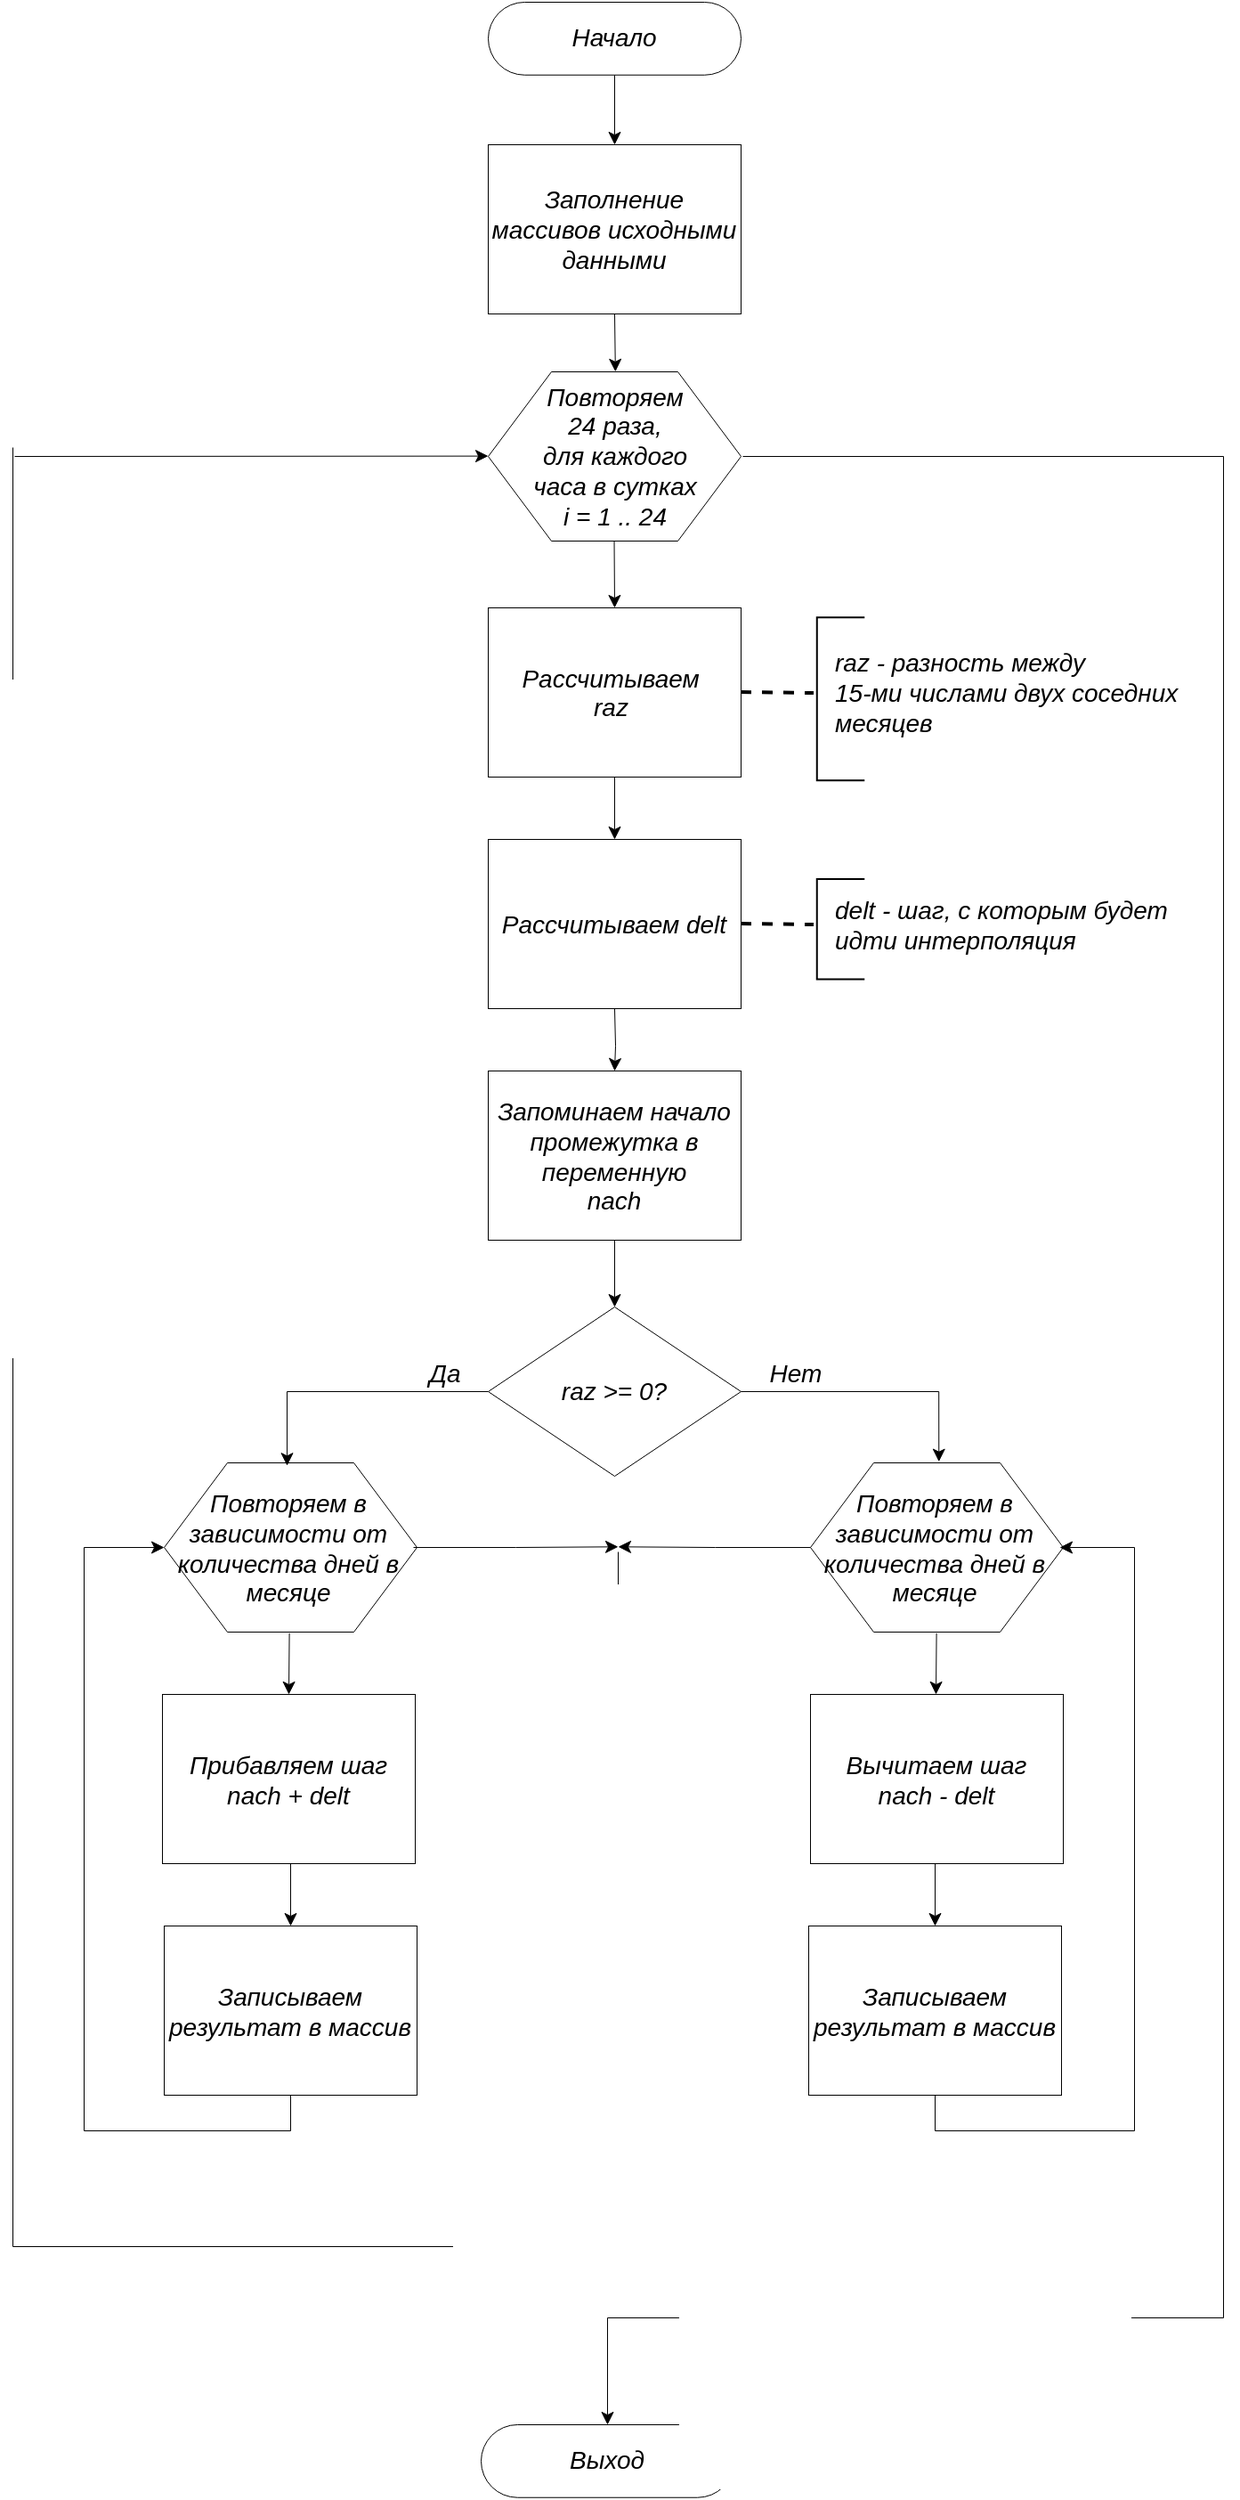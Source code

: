 <mxfile version="14.7.10" type="github">
  <diagram id="hwC4SEaQMCPyBl5hRSAV" name="Page-1">
    <mxGraphModel dx="1730" dy="2081" grid="1" gridSize="10" guides="1" tooltips="1" connect="1" arrows="1" fold="1" page="1" pageScale="1" pageWidth="827" pageHeight="1169" math="0" shadow="0">
      <root>
        <mxCell id="0" />
        <mxCell id="1" parent="0" />
        <mxCell id="vhvGY6MIyfmY1ptXDZxQ-31" value="" style="verticalLabelPosition=bottom;verticalAlign=top;html=1;shape=mxgraph.basic.polygon;polyCoords=[[0.25,0],[0.75,0],[1,0.5],[1,0.5],[0.75,1],[0.25,1],[0,0.5],[0,0.5]];polyline=0;fontSize=14;strokeWidth=0.5;" vertex="1" parent="1">
          <mxGeometry x="528" y="680" width="142" height="95" as="geometry" />
        </mxCell>
        <mxCell id="vhvGY6MIyfmY1ptXDZxQ-32" value="" style="verticalLabelPosition=bottom;verticalAlign=top;html=1;shape=mxgraph.basic.polygon;polyCoords=[[0.25,0],[0.75,0],[1,0.5],[1,0.5],[0.75,1],[0.25,1],[0,0.5],[0,0.5]];polyline=0;fontSize=14;strokeWidth=0.5;" vertex="1" parent="1">
          <mxGeometry x="165" y="680" width="142" height="95" as="geometry" />
        </mxCell>
        <mxCell id="vhvGY6MIyfmY1ptXDZxQ-1" value="" style="verticalLabelPosition=bottom;verticalAlign=top;html=1;shape=mxgraph.basic.polygon;polyCoords=[[0.25,0],[0.75,0],[1,0.5],[1,0.5],[0.75,1],[0.25,1],[0,0.5],[0,0.5]];polyline=0;fontSize=14;strokeWidth=0.5;" vertex="1" parent="1">
          <mxGeometry x="347" y="67.5" width="142" height="95" as="geometry" />
        </mxCell>
        <mxCell id="O2SbVEeWKp02B8JiuFix-11" style="edgeStyle=orthogonalEdgeStyle;rounded=0;orthogonalLoop=1;jettySize=auto;html=1;exitX=0.5;exitY=1;exitDx=0;exitDy=0;entryX=0.5;entryY=0;entryDx=0;entryDy=0;strokeWidth=0.5;fontSize=14;" parent="1" source="O2SbVEeWKp02B8JiuFix-1" target="O2SbVEeWKp02B8JiuFix-3" edge="1">
          <mxGeometry relative="1" as="geometry" />
        </mxCell>
        <mxCell id="O2SbVEeWKp02B8JiuFix-1" value="&lt;i style=&quot;font-size: 14px;&quot;&gt;Начало&lt;/i&gt;" style="rounded=1;whiteSpace=wrap;html=1;strokeWidth=0.5;fontSize=14;arcSize=50;" parent="1" vertex="1">
          <mxGeometry x="347" y="-140" width="142" height="40.87" as="geometry" />
        </mxCell>
        <mxCell id="O2SbVEeWKp02B8JiuFix-2" value="&lt;i style=&quot;font-size: 14px;&quot;&gt;Выход&lt;/i&gt;" style="rounded=1;whiteSpace=wrap;html=1;strokeWidth=0.5;fontSize=14;arcSize=50;" parent="1" vertex="1">
          <mxGeometry x="343" y="1220" width="142" height="40.87" as="geometry" />
        </mxCell>
        <mxCell id="vhvGY6MIyfmY1ptXDZxQ-18" style="edgeStyle=orthogonalEdgeStyle;rounded=0;orthogonalLoop=1;jettySize=auto;html=1;exitX=0.5;exitY=1;exitDx=0;exitDy=0;entryX=0.503;entryY=-0.001;entryDx=0;entryDy=0;entryPerimeter=0;fontSize=14;strokeWidth=0.5;" edge="1" parent="1" source="O2SbVEeWKp02B8JiuFix-3" target="vhvGY6MIyfmY1ptXDZxQ-1">
          <mxGeometry relative="1" as="geometry" />
        </mxCell>
        <mxCell id="O2SbVEeWKp02B8JiuFix-3" value="&lt;i style=&quot;font-size: 14px;&quot;&gt;Заполнение массивов исходными данными&lt;/i&gt;" style="rounded=0;whiteSpace=wrap;html=1;strokeWidth=0.5;fontSize=14;" parent="1" vertex="1">
          <mxGeometry x="347" y="-60" width="142" height="95" as="geometry" />
        </mxCell>
        <mxCell id="O2SbVEeWKp02B8JiuFix-26" style="edgeStyle=orthogonalEdgeStyle;rounded=0;orthogonalLoop=1;jettySize=auto;html=1;exitX=0.5;exitY=1;exitDx=0;exitDy=0;strokeWidth=0.5;fontSize=14;" parent="1" target="O2SbVEeWKp02B8JiuFix-24" edge="1">
          <mxGeometry relative="1" as="geometry">
            <mxPoint x="418" y="425" as="sourcePoint" />
          </mxGeometry>
        </mxCell>
        <mxCell id="O2SbVEeWKp02B8JiuFix-37" style="edgeStyle=orthogonalEdgeStyle;rounded=0;orthogonalLoop=1;jettySize=auto;html=1;exitX=0.5;exitY=1;exitDx=0;exitDy=0;entryX=0.5;entryY=0;entryDx=0;entryDy=0;strokeWidth=0.5;fontSize=14;" parent="1" target="O2SbVEeWKp02B8JiuFix-28" edge="1">
          <mxGeometry relative="1" as="geometry">
            <mxPoint x="418.0" y="555" as="sourcePoint" />
          </mxGeometry>
        </mxCell>
        <mxCell id="O2SbVEeWKp02B8JiuFix-24" value="&lt;i style=&quot;font-size: 14px;&quot;&gt;Запоминаем начало промежутка в переменную&lt;br style=&quot;font-size: 14px;&quot;&gt;nach&lt;/i&gt;" style="rounded=0;whiteSpace=wrap;html=1;strokeWidth=0.5;fontSize=14;" parent="1" vertex="1">
          <mxGeometry x="347" y="460" width="142" height="95" as="geometry" />
        </mxCell>
        <mxCell id="vhvGY6MIyfmY1ptXDZxQ-33" style="edgeStyle=orthogonalEdgeStyle;rounded=0;sketch=0;jumpSize=6;orthogonalLoop=1;jettySize=auto;html=1;exitX=0;exitY=0.5;exitDx=0;exitDy=0;shadow=0;fontSize=14;strokeWidth=0.5;entryX=0.486;entryY=0.017;entryDx=0;entryDy=0;entryPerimeter=0;" edge="1" parent="1" source="O2SbVEeWKp02B8JiuFix-28" target="vhvGY6MIyfmY1ptXDZxQ-32">
          <mxGeometry relative="1" as="geometry">
            <mxPoint x="220" y="639.941" as="targetPoint" />
            <Array as="points">
              <mxPoint x="234" y="640" />
            </Array>
          </mxGeometry>
        </mxCell>
        <mxCell id="vhvGY6MIyfmY1ptXDZxQ-35" style="edgeStyle=orthogonalEdgeStyle;rounded=0;sketch=0;jumpSize=6;orthogonalLoop=1;jettySize=auto;html=1;exitX=1;exitY=0.5;exitDx=0;exitDy=0;entryX=0.508;entryY=-0.007;entryDx=0;entryDy=0;entryPerimeter=0;shadow=0;fontSize=14;strokeWidth=0.5;" edge="1" parent="1" source="O2SbVEeWKp02B8JiuFix-28" target="vhvGY6MIyfmY1ptXDZxQ-31">
          <mxGeometry relative="1" as="geometry" />
        </mxCell>
        <mxCell id="O2SbVEeWKp02B8JiuFix-28" value="&lt;i style=&quot;font-size: 14px;&quot;&gt;raz &amp;gt;= 0?&lt;/i&gt;" style="rhombus;whiteSpace=wrap;html=1;strokeWidth=0.5;fontSize=14;verticalAlign=middle;" parent="1" vertex="1">
          <mxGeometry x="347" y="592.5" width="142" height="95" as="geometry" />
        </mxCell>
        <mxCell id="O2SbVEeWKp02B8JiuFix-66" style="edgeStyle=orthogonalEdgeStyle;rounded=0;orthogonalLoop=1;jettySize=auto;html=1;exitX=0.5;exitY=1;exitDx=0;exitDy=0;entryX=0.5;entryY=0;entryDx=0;entryDy=0;strokeWidth=0.5;fontSize=14;" parent="1" target="O2SbVEeWKp02B8JiuFix-65" edge="1">
          <mxGeometry relative="1" as="geometry">
            <mxPoint x="236" y="905" as="sourcePoint" />
          </mxGeometry>
        </mxCell>
        <mxCell id="O2SbVEeWKp02B8JiuFix-35" value="&lt;i&gt;Нет&lt;/i&gt;" style="text;html=1;strokeColor=none;fillColor=none;align=center;verticalAlign=middle;whiteSpace=wrap;rounded=0;strokeWidth=0.5;fontSize=14;" parent="1" vertex="1">
          <mxGeometry x="500" y="620" width="40" height="20" as="geometry" />
        </mxCell>
        <mxCell id="O2SbVEeWKp02B8JiuFix-36" value="&lt;i&gt;Да&lt;/i&gt;" style="text;html=1;strokeColor=none;fillColor=none;align=center;verticalAlign=middle;whiteSpace=wrap;rounded=0;strokeWidth=0.5;fontSize=14;" parent="1" vertex="1">
          <mxGeometry x="303" y="620" width="40" height="20" as="geometry" />
        </mxCell>
        <mxCell id="vhvGY6MIyfmY1ptXDZxQ-68" style="edgeStyle=orthogonalEdgeStyle;rounded=0;sketch=0;jumpSize=6;orthogonalLoop=1;jettySize=auto;html=1;exitX=1;exitY=0.5;exitDx=0;exitDy=0;shadow=0;fontSize=14;strokeWidth=0.5;" edge="1" parent="1" source="O2SbVEeWKp02B8JiuFix-55">
          <mxGeometry relative="1" as="geometry">
            <mxPoint x="420" y="727.143" as="targetPoint" />
          </mxGeometry>
        </mxCell>
        <mxCell id="O2SbVEeWKp02B8JiuFix-55" value="&lt;i style=&quot;font-size: 14px;&quot;&gt;Повторяем в зависимости от количества дней в месяце&lt;/i&gt;" style="text;html=1;strokeColor=none;fillColor=none;align=center;verticalAlign=middle;whiteSpace=wrap;rounded=0;strokeWidth=0.5;fontSize=14;" parent="1" vertex="1">
          <mxGeometry x="165" y="717.5" width="140" height="20" as="geometry" />
        </mxCell>
        <mxCell id="vhvGY6MIyfmY1ptXDZxQ-69" style="edgeStyle=orthogonalEdgeStyle;rounded=0;sketch=0;jumpSize=6;orthogonalLoop=1;jettySize=auto;html=1;exitX=0;exitY=0.5;exitDx=0;exitDy=0;shadow=0;fontSize=14;strokeWidth=0.5;" edge="1" parent="1" source="O2SbVEeWKp02B8JiuFix-62">
          <mxGeometry relative="1" as="geometry">
            <mxPoint x="420" y="727.143" as="targetPoint" />
          </mxGeometry>
        </mxCell>
        <mxCell id="O2SbVEeWKp02B8JiuFix-62" value="&lt;i style=&quot;font-size: 14px;&quot;&gt;Повторяем в зависимости от количества дней в месяце&lt;/i&gt;" style="text;html=1;strokeColor=none;fillColor=none;align=center;verticalAlign=middle;whiteSpace=wrap;rounded=0;strokeWidth=0.5;fontSize=14;" parent="1" vertex="1">
          <mxGeometry x="528" y="717.5" width="140" height="20" as="geometry" />
        </mxCell>
        <mxCell id="vhvGY6MIyfmY1ptXDZxQ-59" style="edgeStyle=orthogonalEdgeStyle;rounded=0;sketch=0;jumpSize=6;orthogonalLoop=1;jettySize=auto;html=1;exitX=0.5;exitY=1;exitDx=0;exitDy=0;entryX=0;entryY=0.5;entryDx=0;entryDy=0;shadow=0;fontSize=14;strokeWidth=0.5;" edge="1" parent="1" source="O2SbVEeWKp02B8JiuFix-65" target="O2SbVEeWKp02B8JiuFix-55">
          <mxGeometry relative="1" as="geometry">
            <Array as="points">
              <mxPoint x="236" y="1055" />
              <mxPoint x="120" y="1055" />
              <mxPoint x="120" y="728" />
            </Array>
          </mxGeometry>
        </mxCell>
        <mxCell id="O2SbVEeWKp02B8JiuFix-65" value="&lt;i style=&quot;font-size: 14px;&quot;&gt;Записываем результат в массив&lt;/i&gt;" style="rounded=0;whiteSpace=wrap;html=1;strokeWidth=0.5;fontSize=14;" parent="1" vertex="1">
          <mxGeometry x="165" y="940" width="142" height="95" as="geometry" />
        </mxCell>
        <mxCell id="vhvGY6MIyfmY1ptXDZxQ-61" style="edgeStyle=orthogonalEdgeStyle;rounded=0;sketch=0;jumpSize=6;orthogonalLoop=1;jettySize=auto;html=1;exitX=0.5;exitY=1;exitDx=0;exitDy=0;entryX=1;entryY=0.5;entryDx=0;entryDy=0;shadow=0;fontSize=14;strokeWidth=0.5;" edge="1" parent="1" source="O2SbVEeWKp02B8JiuFix-70" target="O2SbVEeWKp02B8JiuFix-62">
          <mxGeometry relative="1" as="geometry">
            <Array as="points">
              <mxPoint x="598" y="1055" />
              <mxPoint x="710" y="1055" />
              <mxPoint x="710" y="727" />
            </Array>
          </mxGeometry>
        </mxCell>
        <mxCell id="O2SbVEeWKp02B8JiuFix-70" value="&lt;i style=&quot;font-size: 14px;&quot;&gt;Записываем результат в массив&lt;/i&gt;" style="rounded=0;whiteSpace=wrap;html=1;strokeWidth=0.5;fontSize=14;" parent="1" vertex="1">
          <mxGeometry x="527" y="940" width="142" height="95" as="geometry" />
        </mxCell>
        <mxCell id="vhvGY6MIyfmY1ptXDZxQ-2" value="&lt;i&gt;Рассчитываем delt&lt;/i&gt;" style="rounded=0;whiteSpace=wrap;html=1;strokeWidth=0.5;fontSize=14;" vertex="1" parent="1">
          <mxGeometry x="347" y="330" width="142" height="95" as="geometry" />
        </mxCell>
        <mxCell id="vhvGY6MIyfmY1ptXDZxQ-20" style="edgeStyle=orthogonalEdgeStyle;rounded=0;orthogonalLoop=1;jettySize=auto;html=1;exitX=0.5;exitY=1;exitDx=0;exitDy=0;entryX=0.5;entryY=0;entryDx=0;entryDy=0;fontSize=14;strokeWidth=0.5;" edge="1" parent="1" source="vhvGY6MIyfmY1ptXDZxQ-3" target="vhvGY6MIyfmY1ptXDZxQ-2">
          <mxGeometry relative="1" as="geometry" />
        </mxCell>
        <mxCell id="vhvGY6MIyfmY1ptXDZxQ-3" value="&lt;font style=&quot;font-size: 14px&quot;&gt;&lt;i&gt;Рассчитываем&amp;nbsp;&lt;br&gt;&lt;/i&gt;&lt;i&gt;&lt;span lang=&quot;EN-US&quot; style=&quot;line-height: 115%&quot;&gt;raz&lt;/span&gt;&lt;span style=&quot;line-height: 115% ; font-family: &amp;#34;times new roman&amp;#34; , serif&quot;&gt;&amp;nbsp;&lt;/span&gt;&lt;/i&gt;&lt;/font&gt;&lt;i style=&quot;font-size: 14px&quot;&gt;&lt;br&gt;&lt;/i&gt;" style="rounded=0;whiteSpace=wrap;html=1;strokeWidth=0.5;fontSize=14;" vertex="1" parent="1">
          <mxGeometry x="347" y="200" width="142" height="95" as="geometry" />
        </mxCell>
        <mxCell id="vhvGY6MIyfmY1ptXDZxQ-62" style="edgeStyle=orthogonalEdgeStyle;rounded=0;sketch=0;jumpSize=6;orthogonalLoop=1;jettySize=auto;html=1;entryX=0.5;entryY=0;entryDx=0;entryDy=0;shadow=0;fontSize=14;strokeWidth=0.5;" edge="1" parent="1" target="O2SbVEeWKp02B8JiuFix-2">
          <mxGeometry relative="1" as="geometry">
            <mxPoint x="490" y="115" as="sourcePoint" />
            <Array as="points">
              <mxPoint x="760" y="115" />
              <mxPoint x="760" y="1160" />
              <mxPoint x="414" y="1160" />
            </Array>
          </mxGeometry>
        </mxCell>
        <mxCell id="vhvGY6MIyfmY1ptXDZxQ-9" value="&lt;i&gt;Повторяем&lt;br&gt;24 раза,&lt;br&gt;для каждого&lt;br&gt;часа в сутках&lt;br&gt;&lt;/i&gt;&lt;i&gt;i = 1 .. 24&lt;/i&gt;" style="text;html=1;align=center;verticalAlign=middle;resizable=0;points=[];autosize=1;strokeColor=none;fontSize=14;" vertex="1" parent="1">
          <mxGeometry x="363" y="70" width="110" height="90" as="geometry" />
        </mxCell>
        <mxCell id="vhvGY6MIyfmY1ptXDZxQ-19" style="edgeStyle=orthogonalEdgeStyle;rounded=0;orthogonalLoop=1;jettySize=auto;html=1;exitX=0.5;exitY=1;exitDx=0;exitDy=0;entryX=0.5;entryY=0;entryDx=0;entryDy=0;fontSize=14;strokeWidth=0.5;" edge="1" parent="1" target="vhvGY6MIyfmY1ptXDZxQ-3">
          <mxGeometry relative="1" as="geometry">
            <mxPoint x="417.76" y="162.5" as="sourcePoint" />
            <mxPoint x="418.186" y="194.905" as="targetPoint" />
          </mxGeometry>
        </mxCell>
        <mxCell id="vhvGY6MIyfmY1ptXDZxQ-22" value="" style="endArrow=none;html=1;fontSize=14;strokeWidth=2;exitX=1;exitY=0.5;exitDx=0;exitDy=0;dashed=1;jumpSize=6;shadow=0;sketch=0;" edge="1" parent="1" source="vhvGY6MIyfmY1ptXDZxQ-3">
          <mxGeometry width="50" height="50" relative="1" as="geometry">
            <mxPoint x="490" y="280" as="sourcePoint" />
            <mxPoint x="530" y="248" as="targetPoint" />
          </mxGeometry>
        </mxCell>
        <mxCell id="vhvGY6MIyfmY1ptXDZxQ-25" value="" style="shape=partialRectangle;whiteSpace=wrap;html=1;bottom=1;right=1;left=1;top=0;fillColor=none;routingCenterX=-0.5;fontSize=14;strokeWidth=1;verticalAlign=middle;rotation=90;" vertex="1" parent="1">
          <mxGeometry x="499.23" y="238.28" width="91.56" height="26.25" as="geometry" />
        </mxCell>
        <mxCell id="vhvGY6MIyfmY1ptXDZxQ-26" value="&lt;i&gt;raz - разность между &lt;br&gt;15-ми числами двух соседних &lt;br&gt;месяцев&lt;/i&gt;" style="text;html=1;align=left;verticalAlign=middle;resizable=0;points=[];autosize=1;strokeColor=none;fontSize=14;" vertex="1" parent="1">
          <mxGeometry x="540" y="217.5" width="210" height="60" as="geometry" />
        </mxCell>
        <mxCell id="vhvGY6MIyfmY1ptXDZxQ-28" value="" style="endArrow=none;html=1;fontSize=14;strokeWidth=2;exitX=1;exitY=0.5;exitDx=0;exitDy=0;dashed=1;jumpSize=6;shadow=0;sketch=0;" edge="1" parent="1">
          <mxGeometry width="50" height="50" relative="1" as="geometry">
            <mxPoint x="489" y="377.5" as="sourcePoint" />
            <mxPoint x="530" y="378" as="targetPoint" />
          </mxGeometry>
        </mxCell>
        <mxCell id="vhvGY6MIyfmY1ptXDZxQ-29" value="" style="shape=partialRectangle;whiteSpace=wrap;html=1;bottom=1;right=1;left=1;top=0;fillColor=none;routingCenterX=-0.5;fontSize=14;strokeWidth=1;verticalAlign=middle;rotation=90;" vertex="1" parent="1">
          <mxGeometry x="516.88" y="367.51" width="56.25" height="26.25" as="geometry" />
        </mxCell>
        <mxCell id="vhvGY6MIyfmY1ptXDZxQ-30" value="&lt;i&gt;&lt;span style=&quot;text-align: center&quot;&gt;delt&amp;nbsp;&lt;/span&gt;- шаг, с которым будет &lt;br&gt;идти интерполяция&amp;nbsp;&lt;/i&gt;" style="text;html=1;align=left;verticalAlign=middle;resizable=0;points=[];autosize=1;strokeColor=none;fontSize=14;" vertex="1" parent="1">
          <mxGeometry x="540" y="357.5" width="200" height="40" as="geometry" />
        </mxCell>
        <mxCell id="vhvGY6MIyfmY1ptXDZxQ-38" value="&lt;i&gt;&lt;span&gt;Прибавляем шаг&lt;/span&gt;&lt;br&gt;&lt;span&gt;nach + delt&lt;/span&gt;&lt;/i&gt;" style="rounded=0;whiteSpace=wrap;html=1;strokeWidth=0.5;fontSize=14;" vertex="1" parent="1">
          <mxGeometry x="164" y="810" width="142" height="95" as="geometry" />
        </mxCell>
        <mxCell id="vhvGY6MIyfmY1ptXDZxQ-44" style="edgeStyle=orthogonalEdgeStyle;rounded=0;sketch=0;jumpSize=6;orthogonalLoop=1;jettySize=auto;html=1;exitX=0.5;exitY=1;exitDx=0;exitDy=0;entryX=0.5;entryY=0;entryDx=0;entryDy=0;shadow=0;fontSize=14;strokeWidth=0.5;" edge="1" parent="1" source="vhvGY6MIyfmY1ptXDZxQ-40" target="O2SbVEeWKp02B8JiuFix-70">
          <mxGeometry relative="1" as="geometry" />
        </mxCell>
        <mxCell id="vhvGY6MIyfmY1ptXDZxQ-40" value="&lt;i&gt;Вычитаем шаг&lt;br&gt;nach - delt&lt;/i&gt;" style="rounded=0;whiteSpace=wrap;html=1;strokeWidth=0.5;fontSize=14;" vertex="1" parent="1">
          <mxGeometry x="528" y="810" width="142" height="95" as="geometry" />
        </mxCell>
        <mxCell id="vhvGY6MIyfmY1ptXDZxQ-41" value="" style="endArrow=classic;html=1;shadow=0;fontSize=14;strokeWidth=0.5;exitX=0.495;exitY=1.007;exitDx=0;exitDy=0;exitPerimeter=0;entryX=0.5;entryY=0;entryDx=0;entryDy=0;" edge="1" parent="1" source="vhvGY6MIyfmY1ptXDZxQ-32" target="vhvGY6MIyfmY1ptXDZxQ-38">
          <mxGeometry width="50" height="50" relative="1" as="geometry">
            <mxPoint x="220" y="720" as="sourcePoint" />
            <mxPoint x="270" y="670" as="targetPoint" />
          </mxGeometry>
        </mxCell>
        <mxCell id="vhvGY6MIyfmY1ptXDZxQ-42" value="" style="endArrow=classic;html=1;shadow=0;fontSize=14;strokeWidth=0.5;exitX=0.495;exitY=1.007;exitDx=0;exitDy=0;exitPerimeter=0;entryX=0.5;entryY=0;entryDx=0;entryDy=0;" edge="1" parent="1">
          <mxGeometry width="50" height="50" relative="1" as="geometry">
            <mxPoint x="598.79" y="775.665" as="sourcePoint" />
            <mxPoint x="598.5" y="810" as="targetPoint" />
          </mxGeometry>
        </mxCell>
        <mxCell id="vhvGY6MIyfmY1ptXDZxQ-71" value="" style="endArrow=none;html=1;shadow=0;fontSize=14;strokeWidth=0.5;" edge="1" parent="1">
          <mxGeometry width="50" height="50" relative="1" as="geometry">
            <mxPoint x="420" y="1120" as="sourcePoint" />
            <mxPoint x="420" y="730" as="targetPoint" />
          </mxGeometry>
        </mxCell>
        <mxCell id="vhvGY6MIyfmY1ptXDZxQ-72" value="" style="endArrow=none;html=1;shadow=0;fontSize=14;strokeWidth=0.5;" edge="1" parent="1">
          <mxGeometry width="50" height="50" relative="1" as="geometry">
            <mxPoint x="420" y="1120" as="sourcePoint" />
            <mxPoint x="80" y="1120" as="targetPoint" />
          </mxGeometry>
        </mxCell>
        <mxCell id="vhvGY6MIyfmY1ptXDZxQ-73" value="" style="endArrow=none;html=1;shadow=0;fontSize=14;strokeWidth=0.5;" edge="1" parent="1">
          <mxGeometry width="50" height="50" relative="1" as="geometry">
            <mxPoint x="80" y="1120" as="sourcePoint" />
            <mxPoint x="80" y="110" as="targetPoint" />
          </mxGeometry>
        </mxCell>
        <mxCell id="vhvGY6MIyfmY1ptXDZxQ-74" value="" style="endArrow=classic;html=1;shadow=0;fontSize=14;strokeWidth=0.5;" edge="1" parent="1">
          <mxGeometry width="50" height="50" relative="1" as="geometry">
            <mxPoint x="81" y="115" as="sourcePoint" />
            <mxPoint x="347" y="114.8" as="targetPoint" />
          </mxGeometry>
        </mxCell>
      </root>
    </mxGraphModel>
  </diagram>
</mxfile>
